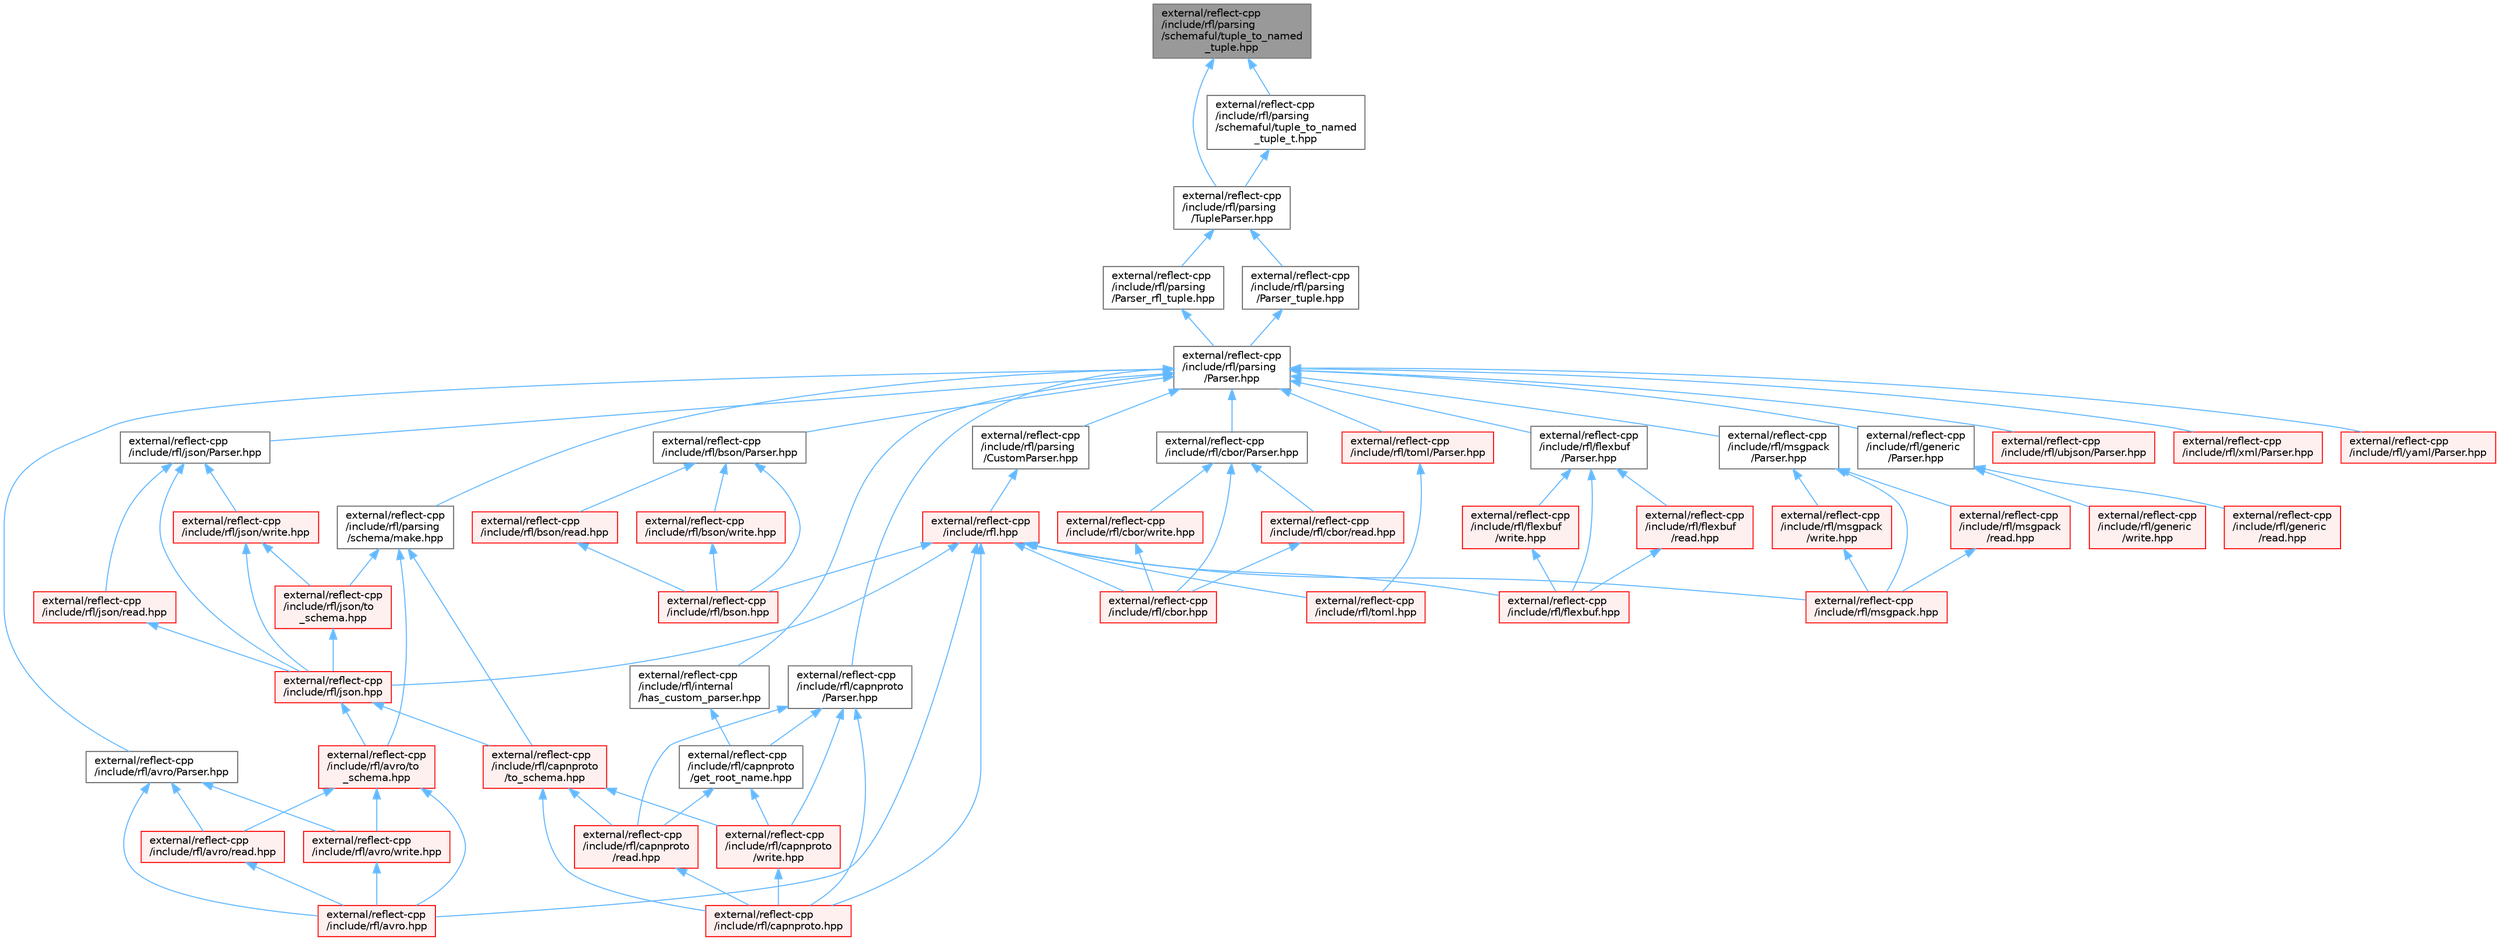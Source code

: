 digraph "external/reflect-cpp/include/rfl/parsing/schemaful/tuple_to_named_tuple.hpp"
{
 // LATEX_PDF_SIZE
  bgcolor="transparent";
  edge [fontname=Helvetica,fontsize=10,labelfontname=Helvetica,labelfontsize=10];
  node [fontname=Helvetica,fontsize=10,shape=box,height=0.2,width=0.4];
  Node1 [id="Node000001",label="external/reflect-cpp\l/include/rfl/parsing\l/schemaful/tuple_to_named\l_tuple.hpp",height=0.2,width=0.4,color="gray40", fillcolor="grey60", style="filled", fontcolor="black",tooltip=" "];
  Node1 -> Node2 [id="edge1_Node000001_Node000002",dir="back",color="steelblue1",style="solid",tooltip=" "];
  Node2 [id="Node000002",label="external/reflect-cpp\l/include/rfl/parsing\l/TupleParser.hpp",height=0.2,width=0.4,color="grey40", fillcolor="white", style="filled",URL="$_tuple_parser_8hpp.html",tooltip=" "];
  Node2 -> Node3 [id="edge2_Node000002_Node000003",dir="back",color="steelblue1",style="solid",tooltip=" "];
  Node3 [id="Node000003",label="external/reflect-cpp\l/include/rfl/parsing\l/Parser_rfl_tuple.hpp",height=0.2,width=0.4,color="grey40", fillcolor="white", style="filled",URL="$_parser__rfl__tuple_8hpp.html",tooltip=" "];
  Node3 -> Node4 [id="edge3_Node000003_Node000004",dir="back",color="steelblue1",style="solid",tooltip=" "];
  Node4 [id="Node000004",label="external/reflect-cpp\l/include/rfl/parsing\l/Parser.hpp",height=0.2,width=0.4,color="grey40", fillcolor="white", style="filled",URL="$parsing_2_parser_8hpp.html",tooltip=" "];
  Node4 -> Node5 [id="edge4_Node000004_Node000005",dir="back",color="steelblue1",style="solid",tooltip=" "];
  Node5 [id="Node000005",label="external/reflect-cpp\l/include/rfl/avro/Parser.hpp",height=0.2,width=0.4,color="grey40", fillcolor="white", style="filled",URL="$avro_2_parser_8hpp.html",tooltip=" "];
  Node5 -> Node6 [id="edge5_Node000005_Node000006",dir="back",color="steelblue1",style="solid",tooltip=" "];
  Node6 [id="Node000006",label="external/reflect-cpp\l/include/rfl/avro.hpp",height=0.2,width=0.4,color="red", fillcolor="#FFF0F0", style="filled",URL="$avro_8hpp.html",tooltip=" "];
  Node5 -> Node60 [id="edge6_Node000005_Node000060",dir="back",color="steelblue1",style="solid",tooltip=" "];
  Node60 [id="Node000060",label="external/reflect-cpp\l/include/rfl/avro/read.hpp",height=0.2,width=0.4,color="red", fillcolor="#FFF0F0", style="filled",URL="$avro_2read_8hpp.html",tooltip=" "];
  Node60 -> Node6 [id="edge7_Node000060_Node000006",dir="back",color="steelblue1",style="solid",tooltip=" "];
  Node5 -> Node62 [id="edge8_Node000005_Node000062",dir="back",color="steelblue1",style="solid",tooltip=" "];
  Node62 [id="Node000062",label="external/reflect-cpp\l/include/rfl/avro/write.hpp",height=0.2,width=0.4,color="red", fillcolor="#FFF0F0", style="filled",URL="$avro_2write_8hpp.html",tooltip=" "];
  Node62 -> Node6 [id="edge9_Node000062_Node000006",dir="back",color="steelblue1",style="solid",tooltip=" "];
  Node4 -> Node64 [id="edge10_Node000004_Node000064",dir="back",color="steelblue1",style="solid",tooltip=" "];
  Node64 [id="Node000064",label="external/reflect-cpp\l/include/rfl/bson/Parser.hpp",height=0.2,width=0.4,color="grey40", fillcolor="white", style="filled",URL="$bson_2_parser_8hpp.html",tooltip=" "];
  Node64 -> Node65 [id="edge11_Node000064_Node000065",dir="back",color="steelblue1",style="solid",tooltip=" "];
  Node65 [id="Node000065",label="external/reflect-cpp\l/include/rfl/bson.hpp",height=0.2,width=0.4,color="red", fillcolor="#FFF0F0", style="filled",URL="$bson_8hpp.html",tooltip=" "];
  Node64 -> Node105 [id="edge12_Node000064_Node000105",dir="back",color="steelblue1",style="solid",tooltip=" "];
  Node105 [id="Node000105",label="external/reflect-cpp\l/include/rfl/bson/read.hpp",height=0.2,width=0.4,color="red", fillcolor="#FFF0F0", style="filled",URL="$bson_2read_8hpp.html",tooltip=" "];
  Node105 -> Node65 [id="edge13_Node000105_Node000065",dir="back",color="steelblue1",style="solid",tooltip=" "];
  Node64 -> Node107 [id="edge14_Node000064_Node000107",dir="back",color="steelblue1",style="solid",tooltip=" "];
  Node107 [id="Node000107",label="external/reflect-cpp\l/include/rfl/bson/write.hpp",height=0.2,width=0.4,color="red", fillcolor="#FFF0F0", style="filled",URL="$bson_2write_8hpp.html",tooltip=" "];
  Node107 -> Node65 [id="edge15_Node000107_Node000065",dir="back",color="steelblue1",style="solid",tooltip=" "];
  Node4 -> Node109 [id="edge16_Node000004_Node000109",dir="back",color="steelblue1",style="solid",tooltip=" "];
  Node109 [id="Node000109",label="external/reflect-cpp\l/include/rfl/capnproto\l/Parser.hpp",height=0.2,width=0.4,color="grey40", fillcolor="white", style="filled",URL="$capnproto_2_parser_8hpp.html",tooltip=" "];
  Node109 -> Node110 [id="edge17_Node000109_Node000110",dir="back",color="steelblue1",style="solid",tooltip=" "];
  Node110 [id="Node000110",label="external/reflect-cpp\l/include/rfl/capnproto.hpp",height=0.2,width=0.4,color="red", fillcolor="#FFF0F0", style="filled",URL="$capnproto_8hpp.html",tooltip=" "];
  Node109 -> Node157 [id="edge18_Node000109_Node000157",dir="back",color="steelblue1",style="solid",tooltip=" "];
  Node157 [id="Node000157",label="external/reflect-cpp\l/include/rfl/capnproto\l/get_root_name.hpp",height=0.2,width=0.4,color="grey40", fillcolor="white", style="filled",URL="$get__root__name_8hpp.html",tooltip=" "];
  Node157 -> Node158 [id="edge19_Node000157_Node000158",dir="back",color="steelblue1",style="solid",tooltip=" "];
  Node158 [id="Node000158",label="external/reflect-cpp\l/include/rfl/capnproto\l/read.hpp",height=0.2,width=0.4,color="red", fillcolor="#FFF0F0", style="filled",URL="$capnproto_2read_8hpp.html",tooltip=" "];
  Node158 -> Node110 [id="edge20_Node000158_Node000110",dir="back",color="steelblue1",style="solid",tooltip=" "];
  Node157 -> Node160 [id="edge21_Node000157_Node000160",dir="back",color="steelblue1",style="solid",tooltip=" "];
  Node160 [id="Node000160",label="external/reflect-cpp\l/include/rfl/capnproto\l/write.hpp",height=0.2,width=0.4,color="red", fillcolor="#FFF0F0", style="filled",URL="$capnproto_2write_8hpp.html",tooltip=" "];
  Node160 -> Node110 [id="edge22_Node000160_Node000110",dir="back",color="steelblue1",style="solid",tooltip=" "];
  Node109 -> Node158 [id="edge23_Node000109_Node000158",dir="back",color="steelblue1",style="solid",tooltip=" "];
  Node109 -> Node160 [id="edge24_Node000109_Node000160",dir="back",color="steelblue1",style="solid",tooltip=" "];
  Node4 -> Node162 [id="edge25_Node000004_Node000162",dir="back",color="steelblue1",style="solid",tooltip=" "];
  Node162 [id="Node000162",label="external/reflect-cpp\l/include/rfl/cbor/Parser.hpp",height=0.2,width=0.4,color="grey40", fillcolor="white", style="filled",URL="$cbor_2_parser_8hpp.html",tooltip=" "];
  Node162 -> Node163 [id="edge26_Node000162_Node000163",dir="back",color="steelblue1",style="solid",tooltip=" "];
  Node163 [id="Node000163",label="external/reflect-cpp\l/include/rfl/cbor.hpp",height=0.2,width=0.4,color="red", fillcolor="#FFF0F0", style="filled",URL="$cbor_8hpp.html",tooltip=" "];
  Node162 -> Node204 [id="edge27_Node000162_Node000204",dir="back",color="steelblue1",style="solid",tooltip=" "];
  Node204 [id="Node000204",label="external/reflect-cpp\l/include/rfl/cbor/read.hpp",height=0.2,width=0.4,color="red", fillcolor="#FFF0F0", style="filled",URL="$cbor_2read_8hpp.html",tooltip=" "];
  Node204 -> Node163 [id="edge28_Node000204_Node000163",dir="back",color="steelblue1",style="solid",tooltip=" "];
  Node162 -> Node206 [id="edge29_Node000162_Node000206",dir="back",color="steelblue1",style="solid",tooltip=" "];
  Node206 [id="Node000206",label="external/reflect-cpp\l/include/rfl/cbor/write.hpp",height=0.2,width=0.4,color="red", fillcolor="#FFF0F0", style="filled",URL="$cbor_2write_8hpp.html",tooltip=" "];
  Node206 -> Node163 [id="edge30_Node000206_Node000163",dir="back",color="steelblue1",style="solid",tooltip=" "];
  Node4 -> Node208 [id="edge31_Node000004_Node000208",dir="back",color="steelblue1",style="solid",tooltip=" "];
  Node208 [id="Node000208",label="external/reflect-cpp\l/include/rfl/flexbuf\l/Parser.hpp",height=0.2,width=0.4,color="grey40", fillcolor="white", style="filled",URL="$flexbuf_2_parser_8hpp.html",tooltip=" "];
  Node208 -> Node209 [id="edge32_Node000208_Node000209",dir="back",color="steelblue1",style="solid",tooltip=" "];
  Node209 [id="Node000209",label="external/reflect-cpp\l/include/rfl/flexbuf.hpp",height=0.2,width=0.4,color="red", fillcolor="#FFF0F0", style="filled",URL="$flexbuf_8hpp.html",tooltip=" "];
  Node208 -> Node249 [id="edge33_Node000208_Node000249",dir="back",color="steelblue1",style="solid",tooltip=" "];
  Node249 [id="Node000249",label="external/reflect-cpp\l/include/rfl/flexbuf\l/read.hpp",height=0.2,width=0.4,color="red", fillcolor="#FFF0F0", style="filled",URL="$flexbuf_2read_8hpp.html",tooltip=" "];
  Node249 -> Node209 [id="edge34_Node000249_Node000209",dir="back",color="steelblue1",style="solid",tooltip=" "];
  Node208 -> Node251 [id="edge35_Node000208_Node000251",dir="back",color="steelblue1",style="solid",tooltip=" "];
  Node251 [id="Node000251",label="external/reflect-cpp\l/include/rfl/flexbuf\l/write.hpp",height=0.2,width=0.4,color="red", fillcolor="#FFF0F0", style="filled",URL="$flexbuf_2write_8hpp.html",tooltip=" "];
  Node251 -> Node209 [id="edge36_Node000251_Node000209",dir="back",color="steelblue1",style="solid",tooltip=" "];
  Node4 -> Node253 [id="edge37_Node000004_Node000253",dir="back",color="steelblue1",style="solid",tooltip=" "];
  Node253 [id="Node000253",label="external/reflect-cpp\l/include/rfl/generic\l/Parser.hpp",height=0.2,width=0.4,color="grey40", fillcolor="white", style="filled",URL="$generic_2_parser_8hpp.html",tooltip=" "];
  Node253 -> Node254 [id="edge38_Node000253_Node000254",dir="back",color="steelblue1",style="solid",tooltip=" "];
  Node254 [id="Node000254",label="external/reflect-cpp\l/include/rfl/generic\l/read.hpp",height=0.2,width=0.4,color="red", fillcolor="#FFF0F0", style="filled",URL="$generic_2read_8hpp.html",tooltip=" "];
  Node253 -> Node690 [id="edge39_Node000253_Node000690",dir="back",color="steelblue1",style="solid",tooltip=" "];
  Node690 [id="Node000690",label="external/reflect-cpp\l/include/rfl/generic\l/write.hpp",height=0.2,width=0.4,color="red", fillcolor="#FFF0F0", style="filled",URL="$generic_2write_8hpp.html",tooltip=" "];
  Node4 -> Node692 [id="edge40_Node000004_Node000692",dir="back",color="steelblue1",style="solid",tooltip=" "];
  Node692 [id="Node000692",label="external/reflect-cpp\l/include/rfl/internal\l/has_custom_parser.hpp",height=0.2,width=0.4,color="grey40", fillcolor="white", style="filled",URL="$has__custom__parser_8hpp.html",tooltip=" "];
  Node692 -> Node157 [id="edge41_Node000692_Node000157",dir="back",color="steelblue1",style="solid",tooltip=" "];
  Node4 -> Node693 [id="edge42_Node000004_Node000693",dir="back",color="steelblue1",style="solid",tooltip=" "];
  Node693 [id="Node000693",label="external/reflect-cpp\l/include/rfl/json/Parser.hpp",height=0.2,width=0.4,color="grey40", fillcolor="white", style="filled",URL="$json_2_parser_8hpp.html",tooltip=" "];
  Node693 -> Node257 [id="edge43_Node000693_Node000257",dir="back",color="steelblue1",style="solid",tooltip=" "];
  Node257 [id="Node000257",label="external/reflect-cpp\l/include/rfl/json.hpp",height=0.2,width=0.4,color="red", fillcolor="#FFF0F0", style="filled",URL="$reflect-cpp_2include_2rfl_2json_8hpp.html",tooltip=" "];
  Node257 -> Node261 [id="edge44_Node000257_Node000261",dir="back",color="steelblue1",style="solid",tooltip=" "];
  Node261 [id="Node000261",label="external/reflect-cpp\l/include/rfl/avro/to\l_schema.hpp",height=0.2,width=0.4,color="red", fillcolor="#FFF0F0", style="filled",URL="$avro_2to__schema_8hpp.html",tooltip=" "];
  Node261 -> Node6 [id="edge45_Node000261_Node000006",dir="back",color="steelblue1",style="solid",tooltip=" "];
  Node261 -> Node60 [id="edge46_Node000261_Node000060",dir="back",color="steelblue1",style="solid",tooltip=" "];
  Node261 -> Node62 [id="edge47_Node000261_Node000062",dir="back",color="steelblue1",style="solid",tooltip=" "];
  Node257 -> Node264 [id="edge48_Node000257_Node000264",dir="back",color="steelblue1",style="solid",tooltip=" "];
  Node264 [id="Node000264",label="external/reflect-cpp\l/include/rfl/capnproto\l/to_schema.hpp",height=0.2,width=0.4,color="red", fillcolor="#FFF0F0", style="filled",URL="$capnproto_2to__schema_8hpp.html",tooltip=" "];
  Node264 -> Node110 [id="edge49_Node000264_Node000110",dir="back",color="steelblue1",style="solid",tooltip=" "];
  Node264 -> Node158 [id="edge50_Node000264_Node000158",dir="back",color="steelblue1",style="solid",tooltip=" "];
  Node264 -> Node160 [id="edge51_Node000264_Node000160",dir="back",color="steelblue1",style="solid",tooltip=" "];
  Node693 -> Node694 [id="edge52_Node000693_Node000694",dir="back",color="steelblue1",style="solid",tooltip=" "];
  Node694 [id="Node000694",label="external/reflect-cpp\l/include/rfl/json/read.hpp",height=0.2,width=0.4,color="red", fillcolor="#FFF0F0", style="filled",URL="$json_2read_8hpp.html",tooltip=" "];
  Node694 -> Node257 [id="edge53_Node000694_Node000257",dir="back",color="steelblue1",style="solid",tooltip=" "];
  Node693 -> Node696 [id="edge54_Node000693_Node000696",dir="back",color="steelblue1",style="solid",tooltip=" "];
  Node696 [id="Node000696",label="external/reflect-cpp\l/include/rfl/json/write.hpp",height=0.2,width=0.4,color="red", fillcolor="#FFF0F0", style="filled",URL="$json_2write_8hpp.html",tooltip=" "];
  Node696 -> Node257 [id="edge55_Node000696_Node000257",dir="back",color="steelblue1",style="solid",tooltip=" "];
  Node696 -> Node698 [id="edge56_Node000696_Node000698",dir="back",color="steelblue1",style="solid",tooltip=" "];
  Node698 [id="Node000698",label="external/reflect-cpp\l/include/rfl/json/to\l_schema.hpp",height=0.2,width=0.4,color="red", fillcolor="#FFF0F0", style="filled",URL="$json_2to__schema_8hpp.html",tooltip=" "];
  Node698 -> Node257 [id="edge57_Node000698_Node000257",dir="back",color="steelblue1",style="solid",tooltip=" "];
  Node4 -> Node701 [id="edge58_Node000004_Node000701",dir="back",color="steelblue1",style="solid",tooltip=" "];
  Node701 [id="Node000701",label="external/reflect-cpp\l/include/rfl/msgpack\l/Parser.hpp",height=0.2,width=0.4,color="grey40", fillcolor="white", style="filled",URL="$msgpack_2_parser_8hpp.html",tooltip=" "];
  Node701 -> Node474 [id="edge59_Node000701_Node000474",dir="back",color="steelblue1",style="solid",tooltip=" "];
  Node474 [id="Node000474",label="external/reflect-cpp\l/include/rfl/msgpack.hpp",height=0.2,width=0.4,color="red", fillcolor="#FFF0F0", style="filled",URL="$msgpack_8hpp.html",tooltip=" "];
  Node701 -> Node702 [id="edge60_Node000701_Node000702",dir="back",color="steelblue1",style="solid",tooltip=" "];
  Node702 [id="Node000702",label="external/reflect-cpp\l/include/rfl/msgpack\l/read.hpp",height=0.2,width=0.4,color="red", fillcolor="#FFF0F0", style="filled",URL="$msgpack_2read_8hpp.html",tooltip=" "];
  Node702 -> Node474 [id="edge61_Node000702_Node000474",dir="back",color="steelblue1",style="solid",tooltip=" "];
  Node701 -> Node704 [id="edge62_Node000701_Node000704",dir="back",color="steelblue1",style="solid",tooltip=" "];
  Node704 [id="Node000704",label="external/reflect-cpp\l/include/rfl/msgpack\l/write.hpp",height=0.2,width=0.4,color="red", fillcolor="#FFF0F0", style="filled",URL="$msgpack_2write_8hpp.html",tooltip=" "];
  Node704 -> Node474 [id="edge63_Node000704_Node000474",dir="back",color="steelblue1",style="solid",tooltip=" "];
  Node4 -> Node706 [id="edge64_Node000004_Node000706",dir="back",color="steelblue1",style="solid",tooltip=" "];
  Node706 [id="Node000706",label="external/reflect-cpp\l/include/rfl/parsing\l/CustomParser.hpp",height=0.2,width=0.4,color="grey40", fillcolor="white", style="filled",URL="$_custom_parser_8hpp.html",tooltip=" "];
  Node706 -> Node256 [id="edge65_Node000706_Node000256",dir="back",color="steelblue1",style="solid",tooltip=" "];
  Node256 [id="Node000256",label="external/reflect-cpp\l/include/rfl.hpp",height=0.2,width=0.4,color="red", fillcolor="#FFF0F0", style="filled",URL="$rfl_8hpp.html",tooltip=" "];
  Node256 -> Node6 [id="edge66_Node000256_Node000006",dir="back",color="steelblue1",style="solid",tooltip=" "];
  Node256 -> Node65 [id="edge67_Node000256_Node000065",dir="back",color="steelblue1",style="solid",tooltip=" "];
  Node256 -> Node110 [id="edge68_Node000256_Node000110",dir="back",color="steelblue1",style="solid",tooltip=" "];
  Node256 -> Node163 [id="edge69_Node000256_Node000163",dir="back",color="steelblue1",style="solid",tooltip=" "];
  Node256 -> Node209 [id="edge70_Node000256_Node000209",dir="back",color="steelblue1",style="solid",tooltip=" "];
  Node256 -> Node257 [id="edge71_Node000256_Node000257",dir="back",color="steelblue1",style="solid",tooltip=" "];
  Node256 -> Node474 [id="edge72_Node000256_Node000474",dir="back",color="steelblue1",style="solid",tooltip=" "];
  Node256 -> Node517 [id="edge73_Node000256_Node000517",dir="back",color="steelblue1",style="solid",tooltip=" "];
  Node517 [id="Node000517",label="external/reflect-cpp\l/include/rfl/toml.hpp",height=0.2,width=0.4,color="red", fillcolor="#FFF0F0", style="filled",URL="$toml_8hpp.html",tooltip=" "];
  Node4 -> Node707 [id="edge74_Node000004_Node000707",dir="back",color="steelblue1",style="solid",tooltip=" "];
  Node707 [id="Node000707",label="external/reflect-cpp\l/include/rfl/parsing\l/schema/make.hpp",height=0.2,width=0.4,color="grey40", fillcolor="white", style="filled",URL="$make_8hpp.html",tooltip=" "];
  Node707 -> Node261 [id="edge75_Node000707_Node000261",dir="back",color="steelblue1",style="solid",tooltip=" "];
  Node707 -> Node264 [id="edge76_Node000707_Node000264",dir="back",color="steelblue1",style="solid",tooltip=" "];
  Node707 -> Node698 [id="edge77_Node000707_Node000698",dir="back",color="steelblue1",style="solid",tooltip=" "];
  Node4 -> Node519 [id="edge78_Node000004_Node000519",dir="back",color="steelblue1",style="solid",tooltip=" "];
  Node519 [id="Node000519",label="external/reflect-cpp\l/include/rfl/toml/Parser.hpp",height=0.2,width=0.4,color="red", fillcolor="#FFF0F0", style="filled",URL="$toml_2_parser_8hpp.html",tooltip=" "];
  Node519 -> Node517 [id="edge79_Node000519_Node000517",dir="back",color="steelblue1",style="solid",tooltip=" "];
  Node4 -> Node708 [id="edge80_Node000004_Node000708",dir="back",color="steelblue1",style="solid",tooltip=" "];
  Node708 [id="Node000708",label="external/reflect-cpp\l/include/rfl/ubjson/Parser.hpp",height=0.2,width=0.4,color="red", fillcolor="#FFF0F0", style="filled",URL="$ubjson_2_parser_8hpp.html",tooltip=" "];
  Node4 -> Node713 [id="edge81_Node000004_Node000713",dir="back",color="steelblue1",style="solid",tooltip=" "];
  Node713 [id="Node000713",label="external/reflect-cpp\l/include/rfl/xml/Parser.hpp",height=0.2,width=0.4,color="red", fillcolor="#FFF0F0", style="filled",URL="$xml_2_parser_8hpp.html",tooltip=" "];
  Node4 -> Node718 [id="edge82_Node000004_Node000718",dir="back",color="steelblue1",style="solid",tooltip=" "];
  Node718 [id="Node000718",label="external/reflect-cpp\l/include/rfl/yaml/Parser.hpp",height=0.2,width=0.4,color="red", fillcolor="#FFF0F0", style="filled",URL="$yaml_2_parser_8hpp.html",tooltip=" "];
  Node2 -> Node723 [id="edge83_Node000002_Node000723",dir="back",color="steelblue1",style="solid",tooltip=" "];
  Node723 [id="Node000723",label="external/reflect-cpp\l/include/rfl/parsing\l/Parser_tuple.hpp",height=0.2,width=0.4,color="grey40", fillcolor="white", style="filled",URL="$_parser__tuple_8hpp.html",tooltip=" "];
  Node723 -> Node4 [id="edge84_Node000723_Node000004",dir="back",color="steelblue1",style="solid",tooltip=" "];
  Node1 -> Node724 [id="edge85_Node000001_Node000724",dir="back",color="steelblue1",style="solid",tooltip=" "];
  Node724 [id="Node000724",label="external/reflect-cpp\l/include/rfl/parsing\l/schemaful/tuple_to_named\l_tuple_t.hpp",height=0.2,width=0.4,color="grey40", fillcolor="white", style="filled",URL="$tuple__to__named__tuple__t_8hpp.html",tooltip=" "];
  Node724 -> Node2 [id="edge86_Node000724_Node000002",dir="back",color="steelblue1",style="solid",tooltip=" "];
}
